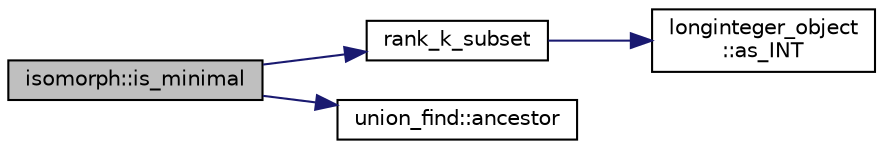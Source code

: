digraph "isomorph::is_minimal"
{
  edge [fontname="Helvetica",fontsize="10",labelfontname="Helvetica",labelfontsize="10"];
  node [fontname="Helvetica",fontsize="10",shape=record];
  rankdir="LR";
  Node7054 [label="isomorph::is_minimal",height=0.2,width=0.4,color="black", fillcolor="grey75", style="filled", fontcolor="black"];
  Node7054 -> Node7055 [color="midnightblue",fontsize="10",style="solid",fontname="Helvetica"];
  Node7055 [label="rank_k_subset",height=0.2,width=0.4,color="black", fillcolor="white", style="filled",URL="$d2/d7c/combinatorics_8_c.html#a8ec9127fb82ee9dfa337c897c7060a57"];
  Node7055 -> Node7056 [color="midnightblue",fontsize="10",style="solid",fontname="Helvetica"];
  Node7056 [label="longinteger_object\l::as_INT",height=0.2,width=0.4,color="black", fillcolor="white", style="filled",URL="$dd/d7e/classlonginteger__object.html#afb992d4679a6741acc63c8bcba27971e"];
  Node7054 -> Node7057 [color="midnightblue",fontsize="10",style="solid",fontname="Helvetica"];
  Node7057 [label="union_find::ancestor",height=0.2,width=0.4,color="black", fillcolor="white", style="filled",URL="$d1/dfb/classunion__find.html#a22f99b0522ca36b2d8fd31b12c145bfc"];
}
